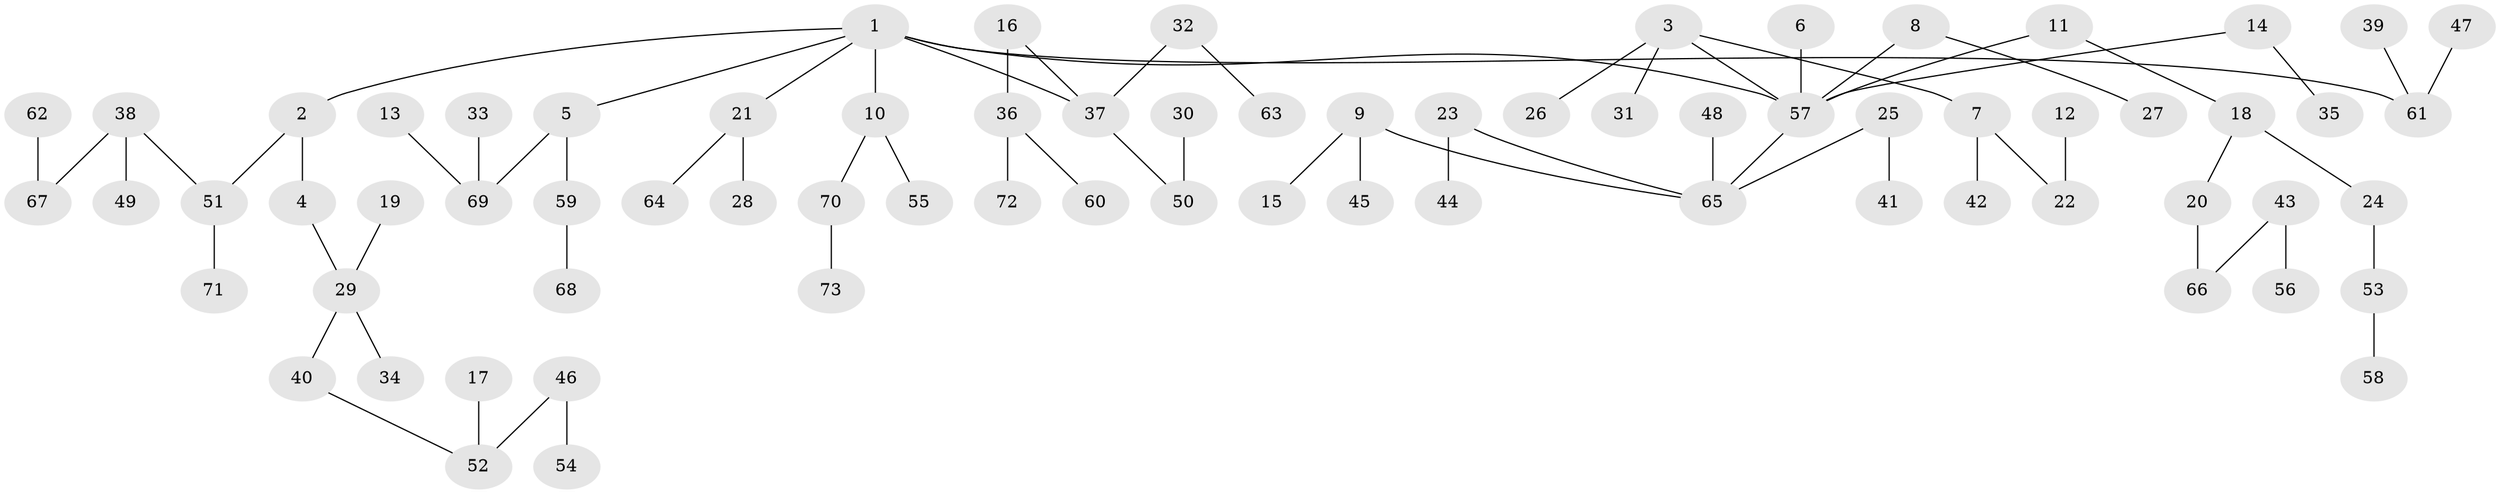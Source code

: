 // original degree distribution, {4: 0.09090909090909091, 8: 0.008264462809917356, 7: 0.008264462809917356, 6: 0.008264462809917356, 2: 0.24793388429752067, 3: 0.14049586776859505, 1: 0.48760330578512395, 5: 0.008264462809917356}
// Generated by graph-tools (version 1.1) at 2025/37/03/04/25 23:37:24]
// undirected, 73 vertices, 72 edges
graph export_dot {
  node [color=gray90,style=filled];
  1;
  2;
  3;
  4;
  5;
  6;
  7;
  8;
  9;
  10;
  11;
  12;
  13;
  14;
  15;
  16;
  17;
  18;
  19;
  20;
  21;
  22;
  23;
  24;
  25;
  26;
  27;
  28;
  29;
  30;
  31;
  32;
  33;
  34;
  35;
  36;
  37;
  38;
  39;
  40;
  41;
  42;
  43;
  44;
  45;
  46;
  47;
  48;
  49;
  50;
  51;
  52;
  53;
  54;
  55;
  56;
  57;
  58;
  59;
  60;
  61;
  62;
  63;
  64;
  65;
  66;
  67;
  68;
  69;
  70;
  71;
  72;
  73;
  1 -- 2 [weight=1.0];
  1 -- 5 [weight=1.0];
  1 -- 10 [weight=1.0];
  1 -- 21 [weight=1.0];
  1 -- 37 [weight=1.0];
  1 -- 57 [weight=1.0];
  1 -- 61 [weight=1.0];
  2 -- 4 [weight=1.0];
  2 -- 51 [weight=1.0];
  3 -- 7 [weight=1.0];
  3 -- 26 [weight=1.0];
  3 -- 31 [weight=1.0];
  3 -- 57 [weight=1.0];
  4 -- 29 [weight=1.0];
  5 -- 59 [weight=1.0];
  5 -- 69 [weight=1.0];
  6 -- 57 [weight=1.0];
  7 -- 22 [weight=1.0];
  7 -- 42 [weight=1.0];
  8 -- 27 [weight=1.0];
  8 -- 57 [weight=1.0];
  9 -- 15 [weight=1.0];
  9 -- 45 [weight=1.0];
  9 -- 65 [weight=1.0];
  10 -- 55 [weight=1.0];
  10 -- 70 [weight=1.0];
  11 -- 18 [weight=1.0];
  11 -- 57 [weight=1.0];
  12 -- 22 [weight=1.0];
  13 -- 69 [weight=1.0];
  14 -- 35 [weight=1.0];
  14 -- 57 [weight=1.0];
  16 -- 36 [weight=1.0];
  16 -- 37 [weight=1.0];
  17 -- 52 [weight=1.0];
  18 -- 20 [weight=1.0];
  18 -- 24 [weight=1.0];
  19 -- 29 [weight=1.0];
  20 -- 66 [weight=1.0];
  21 -- 28 [weight=1.0];
  21 -- 64 [weight=1.0];
  23 -- 44 [weight=1.0];
  23 -- 65 [weight=1.0];
  24 -- 53 [weight=1.0];
  25 -- 41 [weight=1.0];
  25 -- 65 [weight=1.0];
  29 -- 34 [weight=1.0];
  29 -- 40 [weight=1.0];
  30 -- 50 [weight=1.0];
  32 -- 37 [weight=1.0];
  32 -- 63 [weight=1.0];
  33 -- 69 [weight=1.0];
  36 -- 60 [weight=1.0];
  36 -- 72 [weight=1.0];
  37 -- 50 [weight=1.0];
  38 -- 49 [weight=1.0];
  38 -- 51 [weight=1.0];
  38 -- 67 [weight=1.0];
  39 -- 61 [weight=1.0];
  40 -- 52 [weight=1.0];
  43 -- 56 [weight=1.0];
  43 -- 66 [weight=1.0];
  46 -- 52 [weight=1.0];
  46 -- 54 [weight=1.0];
  47 -- 61 [weight=1.0];
  48 -- 65 [weight=1.0];
  51 -- 71 [weight=1.0];
  53 -- 58 [weight=1.0];
  57 -- 65 [weight=1.0];
  59 -- 68 [weight=1.0];
  62 -- 67 [weight=1.0];
  70 -- 73 [weight=1.0];
}
